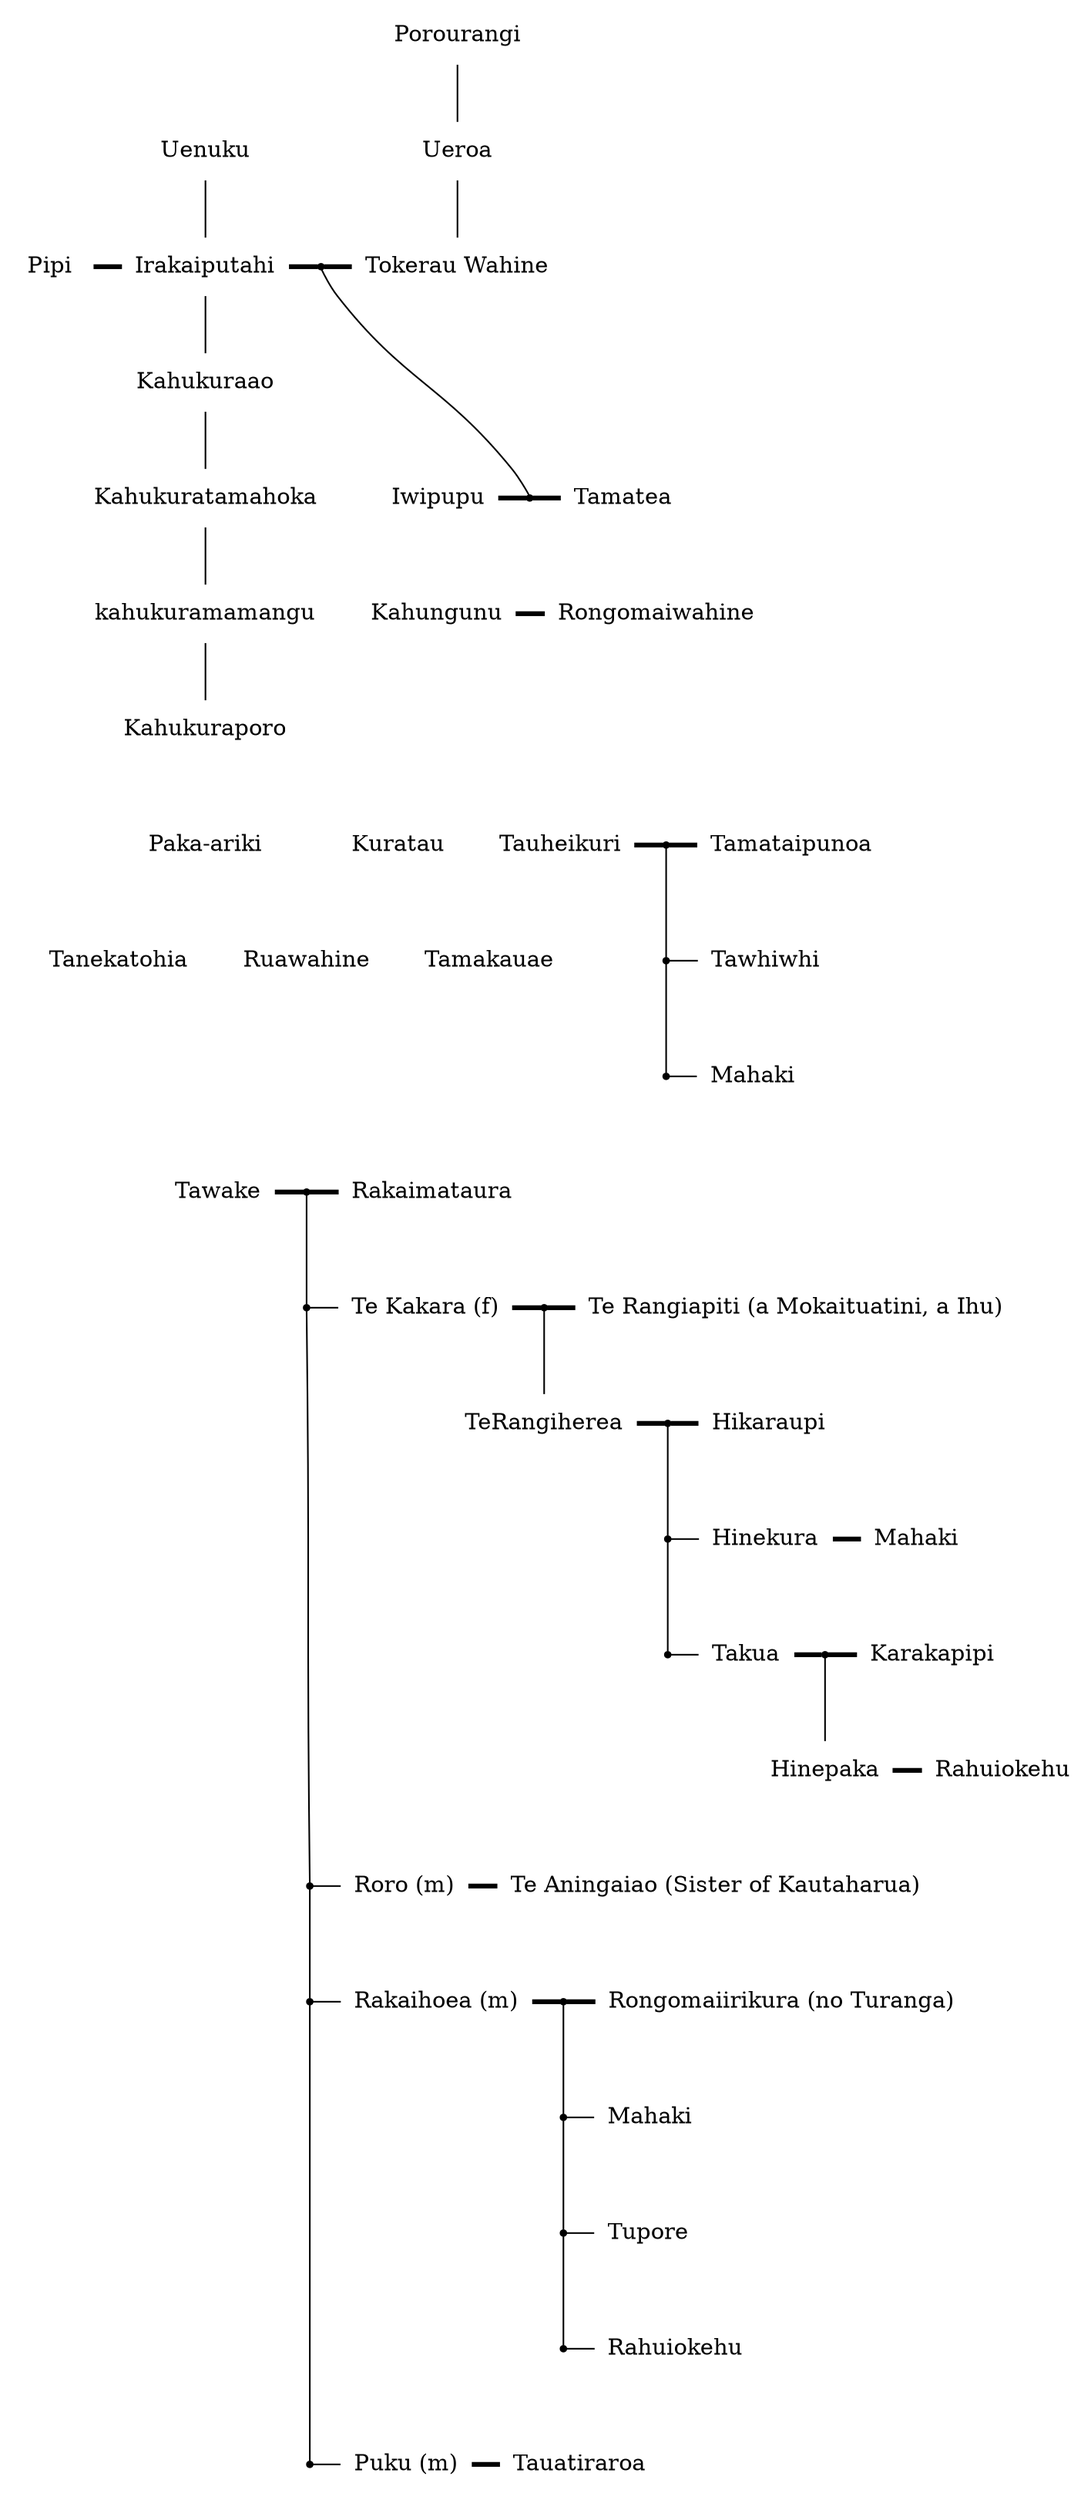 graph Ina_te_whakapapa_hei_whakamarama {
    node [shape=none];

    Uenuku;
    Irakaiputahi;
    Kahukuraao;
    Kahukuratamahoka;
    kahukuramamangu;
    Kahukuraporo;

    Porourangi;
    Ueroa
    TokerauWahine [label="Tokerau Wahine"];

    Pipi;

    Porourangi -- Ueroa;
    Ueroa -- TokerauWahine;

    Uenuku -- Irakaiputahi;
    Irakaiputahi -- Kahukuraao;
    Kahukuraao -- Kahukuratamahoka;
    Kahukuratamahoka -- kahukuramamangu;
    kahukuramamangu -- Kahukuraporo;

    Pipi -- Irakaiputahi[penwidth=3];

    Iwipupu;
    Tamatea;

    subgraph cluster_2 {
        style=invis;
        TokerauWahine;
        Iwipupu;
        Irakaiputahi_TokerauWahine [shape=point, label=""];
        Iwipupu_Tamatea [shape=point, label=""];
    }

    TokerauWahine -- Iwipupu [style=invis];

    subgraph cluster_1 {
        style=invis;
        Kahukuraao;
        Kahukuratamahoka;
    }

    Irakaiputahi -- Irakaiputahi_TokerauWahine -- TokerauWahine [penwidth=3];
    Iwipupu -- Iwipupu_Tamatea -- Tamatea[penwidth=3];
    Irakaiputahi_TokerauWahine -- Iwipupu_Tamatea;

    { rank=same; Pipi, Irakaiputahi, Irakaiputahi_TokerauWahine, TokerauWahine };

    { rank=same; Kahukuratamahoka, Iwipupu, Iwipupu_Tamatea, Tamatea };

    Kahungunu;
    Rongomaiwahine;

    { rank=same; kahukuramamangu, Kahungunu, Rongomaiwahine };

    Kahungunu -- Rongomaiwahine[penwidth=3];
    
    Pakaariki [label="Paka-ariki"];
    Kuratau;
    Pakaariki_Kuratau [shape=point, style=invis];
    Pakaariki -- Pakaariki_Kuratau -- Kuratau [style=invis];

    Tauheikuri;
    Tamataipunoa;
    Tauheikuri_Tamataipunoa [shape=point, label=""];

    Tauheikuri -- Tauheikuri_Tamataipunoa -- Tamataipunoa [penwidth=3];

    { rank=same; Pakaariki, Pakaariki_Kuratau, Kuratau, Tauheikuri, Tauheikuri_Tamataipunoa, Tamataipunoa };

    Kahukuraporo -- Pakaariki [style=invis];

    Tanekatohia;
    Ruawahine;
    Tamakauae;

    Tanekatohia -- Ruawahine -- Tamakauae [style=invis];

    Pakaariki_Kuratau -- Ruawahine[style=invis];

    { rank=same; Tanekatohia, Ruawahine, Tamakauae };

    Tawhiwhi_row [shape=point, label=""];
    Tawhiwhi;
    Tawhiwhi_row -- Tawhiwhi;
    { rank=same; Tawhiwhi_row, Tawhiwhi };

    Mahaki_0_row[shape=point, label=""];
    Mahaki_0 [label="Mahaki"];
    Mahaki_0_row -- Mahaki_0;
    { rank=same; Mahaki_0_row, Mahaki_0 };

    Tauheikuri_Tamataipunoa -- Tawhiwhi_row;
    Tawhiwhi_row -- Mahaki_0_row;

    Tawake;
    Rakaimataura;
    Tawake_Rakaimataura [shape=point, label=""];
    Tawake -- Tawake_Rakaimataura -- Rakaimataura[penwidth=3];

    { rank=same; Tawake, Tawake_Rakaimataura, Rakaimataura };

    Ruawahine -- Tawake_Rakaimataura [style=invis,minlen=2];

    TeKakara_Row[shape=point, label=""];
    TeKakara [label="Te Kakara (f)"];
    Tawake_Rakaimataura -- TeKakara_Row;

    TeKakara_TeRangiapiti [shape=point, label=""];
    TeRangiapiti [label="Te Rangiapiti (a Mokaituatini, a Ihu)"];

    { rank=same; TeKakara_Row, TeKakara, TeKakara_TeRangiapiti, TeRangiapiti };
    TeKakara_Row -- TeKakara;
    TeKakara -- TeKakara_TeRangiapiti -- TeRangiapiti[penwidth=3];
    
    TeRangiherea;
    TeKakara_TeRangiapiti -- TeRangiherea;

    TeRangiherea_Hikaraupi [shape=point, label=""];
    Hikaraupi;

    TeRangiherea -- TeRangiherea_Hikaraupi -- Hikaraupi[penwidth=3];

    { rank=same; TeRangiherea, TeRangiherea_Hikaraupi, Hikaraupi };

    Hinekura_row [shape=point, label=""];
    Hinekura;
    Hinekura_row -- Hinekura;
    Mahaki_1 [label="Mahaki"];
    Hinekura -- Mahaki_1 [penwidth=3];
    { rank=same; Hinekura_row, Hinekura, Mahaki_1 }

    TeRangiherea_Hikaraupi -- Hinekura_row;

    Takua_row [shape=point, label=""];
    Takua;
    Takua_row -- Takua;
    { rank=same; Takua_row, Takua };

    Hinekura_row -- Takua_row;

    Karakapipi;
    Takua_Karakapipi [shape=point, label=""];
    Takua -- Takua_Karakapipi -- Karakapipi[penwidth=3];
    { rank=same; Takua, Takua_Karakapipi, Karakapipi };

    Hinepaka;
    Takua_Karakapipi -- Hinepaka;
    Rahuiokehu_0 [label="Rahuiokehu"];
    Hinepaka -- Rahuiokehu_0[penwidth=3];

    { rank=same; Hinepaka, Rahuiokehu_0 };

    Roro_row [shape=point, label=""];
    Roro [label="Roro (m)"];

    TeKakara_Row -- Roro_row[minlen=5];
    TeKakara -- Roro[style=invis];

    TeAningaiao [label="Te Aningaiao (Sister of Kautaharua)"];
    Roro_row -- Roro;
    Roro -- TeAningaiao[penwidth=3];

    { rank=same; Roro_row, Roro, TeAningaiao };

    Rakaihoea_row [shape=point, label=""];
    Roro_row -- Rakaihoea_row;
    Rakaihoea [label="Rakaihoea (m)"];

    Rakaihoea_Rongomaiirikura [shape=point, label=""];

    Rongomaiirikura [label="Rongomaiirikura (no Turanga)"];
    Rakaihoea_row -- Rakaihoea;
    Rakaihoea -- Rakaihoea_Rongomaiirikura -- Rongomaiirikura[penwidth=3];

    { rank=same; Rakaihoea_row, Rakaihoea, Rakaihoea_Rongomaiirikura, Rongomaiirikura };

    Mahaki_2_row [shape=point, label=""];
    Mahaki_2 [label="Mahaki"];
    Mahaki_2_row -- Mahaki_2;
    { rank=same; Mahaki_2_row, Mahaki_2 };

    Tupore_row [shape=point, label=""];
    Tupore;
    Tupore_row -- Tupore;
    { rank=same; Tupore_row, Tupore };

    Rahuiokehu_1_row [shape=point, label=""];
    Rahuiokehu_1 [label="Rahuiokehu"];
    Rahuiokehu_1_row -- Rahuiokehu_1;
    { rank=same; Rahuiokehu_1_row, Rahuiokehu_1 };

    Rakaihoea_Rongomaiirikura -- Mahaki_2_row;
    Mahaki_2_row -- Tupore_row;
    Tupore_row -- Rahuiokehu_1_row;

    Rakaihoea_row -- Puku_row[minlen=4];

    Puku_row [shape=point, label=""];
    Puku [label="Puku (m)"];
    Puku_row -- Puku;

    Tauatiraroa;

    Puku -- Tauatiraroa [penwidth=3];

    { rank=same; Puku_row, Puku, Tauatiraroa };
}
